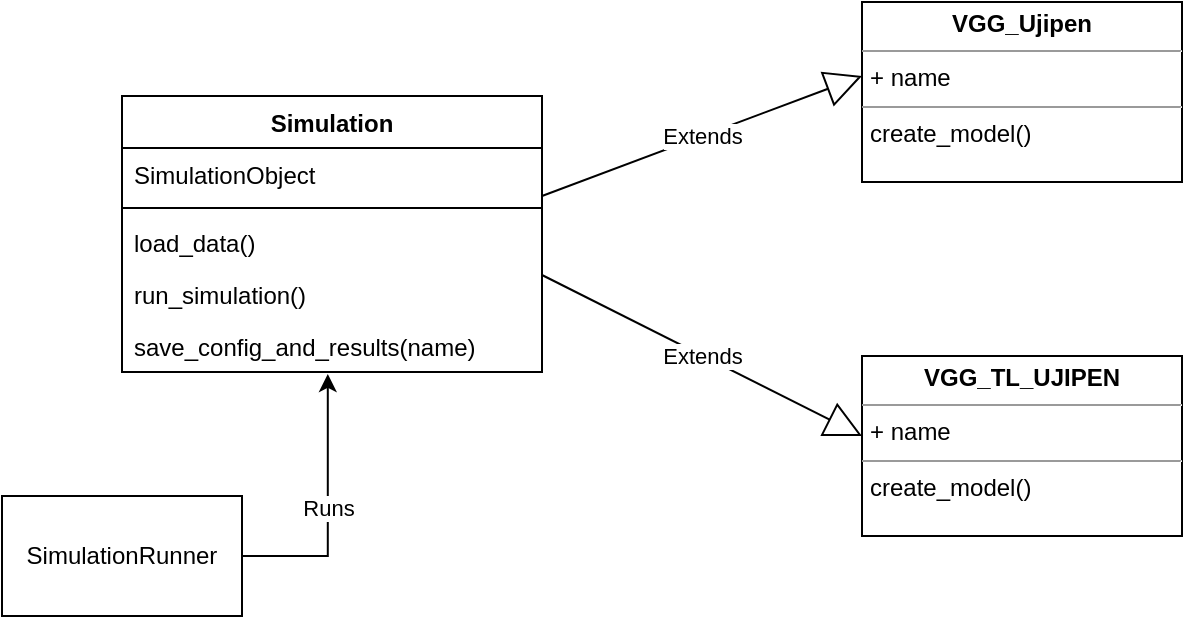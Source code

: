 <mxfile version="11.0.1" type="github"><diagram id="epwNchgrV05QYw0XKXWo" name="Page-1"><mxGraphModel dx="946" dy="1643" grid="1" gridSize="10" guides="1" tooltips="1" connect="1" arrows="1" fold="1" page="1" pageScale="1" pageWidth="850" pageHeight="1100" math="0" shadow="0"><root><mxCell id="0"/><mxCell id="1" parent="0"/><mxCell id="peKkxsmyqumrvbFNWkff-28" value="Runs" style="edgeStyle=orthogonalEdgeStyle;rounded=0;orthogonalLoop=1;jettySize=auto;html=1;exitX=1;exitY=0.5;exitDx=0;exitDy=0;entryX=0.49;entryY=1.038;entryDx=0;entryDy=0;entryPerimeter=0;" parent="1" source="peKkxsmyqumrvbFNWkff-1" target="peKkxsmyqumrvbFNWkff-18" edge="1"><mxGeometry relative="1" as="geometry"/></mxCell><mxCell id="peKkxsmyqumrvbFNWkff-1" value="SimulationRunner" style="rounded=0;whiteSpace=wrap;html=1;" parent="1" vertex="1"><mxGeometry x="50" y="220" width="120" height="60" as="geometry"/></mxCell><mxCell id="peKkxsmyqumrvbFNWkff-8" value="Simulation" style="swimlane;fontStyle=1;align=center;verticalAlign=top;childLayout=stackLayout;horizontal=1;startSize=26;horizontalStack=0;resizeParent=1;resizeParentMax=0;resizeLast=0;collapsible=1;marginBottom=0;" parent="1" vertex="1"><mxGeometry x="110" y="20" width="210" height="138" as="geometry"/></mxCell><mxCell id="peKkxsmyqumrvbFNWkff-9" value="SimulationObject" style="text;strokeColor=none;fillColor=none;align=left;verticalAlign=top;spacingLeft=4;spacingRight=4;overflow=hidden;rotatable=0;points=[[0,0.5],[1,0.5]];portConstraint=eastwest;" parent="peKkxsmyqumrvbFNWkff-8" vertex="1"><mxGeometry y="26" width="210" height="26" as="geometry"/></mxCell><mxCell id="peKkxsmyqumrvbFNWkff-10" value="" style="line;strokeWidth=1;fillColor=none;align=left;verticalAlign=middle;spacingTop=-1;spacingLeft=3;spacingRight=3;rotatable=0;labelPosition=right;points=[];portConstraint=eastwest;" parent="peKkxsmyqumrvbFNWkff-8" vertex="1"><mxGeometry y="52" width="210" height="8" as="geometry"/></mxCell><mxCell id="peKkxsmyqumrvbFNWkff-11" value="load_data()" style="text;strokeColor=none;fillColor=none;align=left;verticalAlign=top;spacingLeft=4;spacingRight=4;overflow=hidden;rotatable=0;points=[[0,0.5],[1,0.5]];portConstraint=eastwest;" parent="peKkxsmyqumrvbFNWkff-8" vertex="1"><mxGeometry y="60" width="210" height="26" as="geometry"/></mxCell><mxCell id="peKkxsmyqumrvbFNWkff-19" value="run_simulation()" style="text;strokeColor=none;fillColor=none;align=left;verticalAlign=top;spacingLeft=4;spacingRight=4;overflow=hidden;rotatable=0;points=[[0,0.5],[1,0.5]];portConstraint=eastwest;" parent="peKkxsmyqumrvbFNWkff-8" vertex="1"><mxGeometry y="86" width="210" height="26" as="geometry"/></mxCell><mxCell id="peKkxsmyqumrvbFNWkff-18" value="save_config_and_results(name)" style="text;strokeColor=none;fillColor=none;align=left;verticalAlign=top;spacingLeft=4;spacingRight=4;overflow=hidden;rotatable=0;points=[[0,0.5],[1,0.5]];portConstraint=eastwest;" parent="peKkxsmyqumrvbFNWkff-8" vertex="1"><mxGeometry y="112" width="210" height="26" as="geometry"/></mxCell><mxCell id="peKkxsmyqumrvbFNWkff-20" value="Extends" style="endArrow=block;endSize=16;endFill=0;html=1;" parent="1" edge="1"><mxGeometry width="160" relative="1" as="geometry"><mxPoint x="320" y="109.5" as="sourcePoint"/><mxPoint x="480" y="190" as="targetPoint"/><mxPoint as="offset"/></mxGeometry></mxCell><mxCell id="peKkxsmyqumrvbFNWkff-24" value="Extends" style="endArrow=block;endSize=16;endFill=0;html=1;" parent="1" edge="1"><mxGeometry width="160" relative="1" as="geometry"><mxPoint x="320" y="70" as="sourcePoint"/><mxPoint x="480" y="10" as="targetPoint"/></mxGeometry></mxCell><mxCell id="peKkxsmyqumrvbFNWkff-25" value="&lt;p style=&quot;margin: 0px ; margin-top: 4px ; text-align: center&quot;&gt;&lt;b&gt;VGG_Ujipen&lt;/b&gt;&lt;/p&gt;&lt;hr size=&quot;1&quot;&gt;&lt;p style=&quot;margin: 0px ; margin-left: 4px&quot;&gt;+ name&lt;/p&gt;&lt;hr size=&quot;1&quot;&gt;&lt;p style=&quot;margin: 0px ; margin-left: 4px&quot;&gt;create_model()&lt;/p&gt;" style="verticalAlign=top;align=left;overflow=fill;fontSize=12;fontFamily=Helvetica;html=1;" parent="1" vertex="1"><mxGeometry x="480" y="-27" width="160" height="90" as="geometry"/></mxCell><mxCell id="peKkxsmyqumrvbFNWkff-26" value="&lt;p style=&quot;margin: 0px ; margin-top: 4px ; text-align: center&quot;&gt;&lt;b&gt;VGG_TL_UJIPEN&lt;/b&gt;&lt;/p&gt;&lt;hr size=&quot;1&quot;&gt;&lt;p style=&quot;margin: 0px ; margin-left: 4px&quot;&gt;+ name&lt;/p&gt;&lt;hr size=&quot;1&quot;&gt;&lt;p style=&quot;margin: 0px ; margin-left: 4px&quot;&gt;create_model()&lt;/p&gt;" style="verticalAlign=top;align=left;overflow=fill;fontSize=12;fontFamily=Helvetica;html=1;" parent="1" vertex="1"><mxGeometry x="480" y="150" width="160" height="90" as="geometry"/></mxCell></root></mxGraphModel></diagram></mxfile>